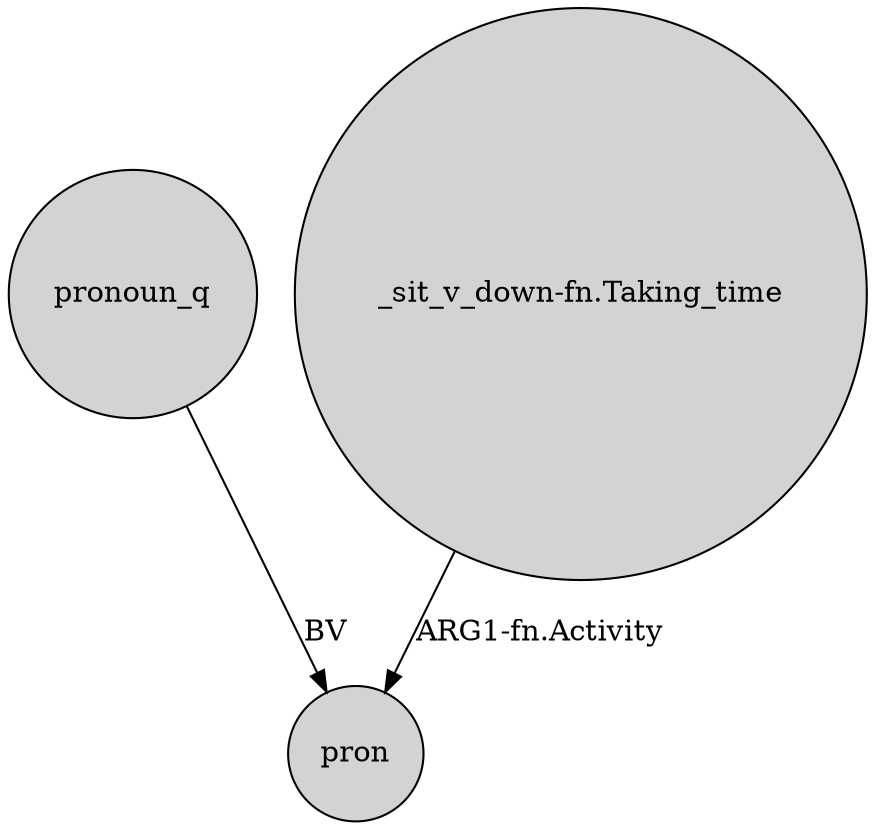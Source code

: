 digraph {
	node [shape=circle style=filled]
	pronoun_q -> pron [label=BV]
	"_sit_v_down-fn.Taking_time" -> pron [label="ARG1-fn.Activity"]
}
